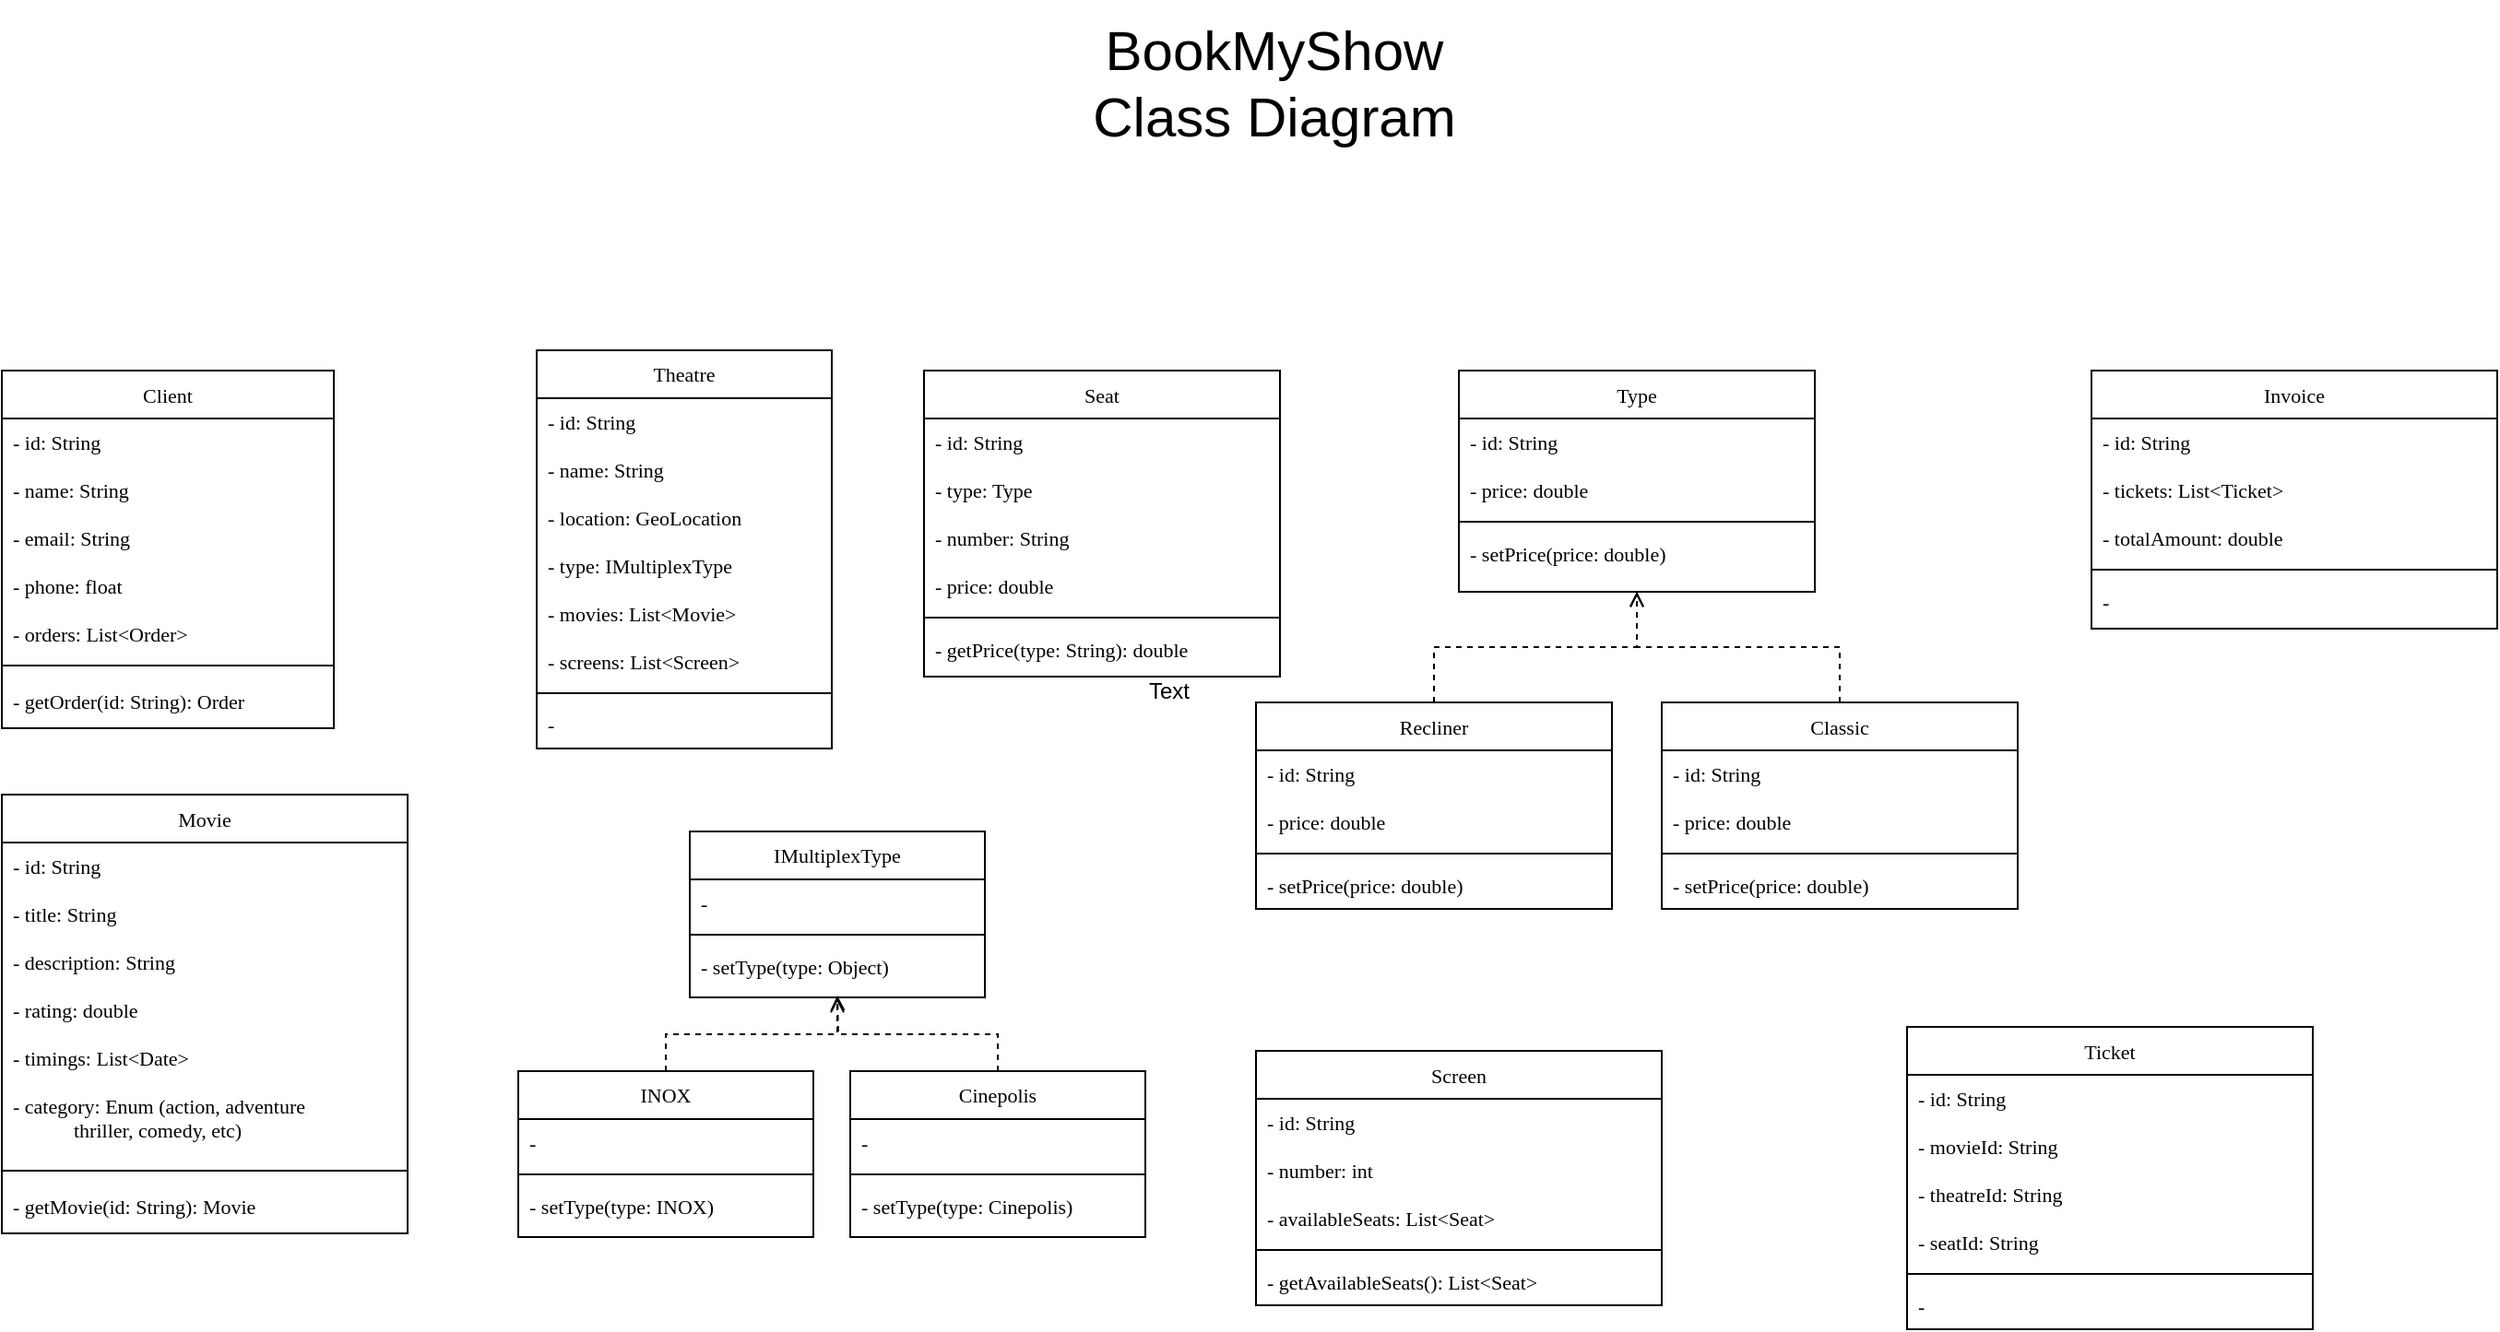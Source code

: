 <mxfile version="21.4.0" type="device">
  <diagram id="C5RBs43oDa-KdzZeNtuy" name="Page-1">
    <mxGraphModel dx="1865" dy="1351" grid="1" gridSize="10" guides="1" tooltips="1" connect="1" arrows="1" fold="1" page="1" pageScale="1" pageWidth="1654" pageHeight="1169" math="0" shadow="0">
      <root>
        <mxCell id="WIyWlLk6GJQsqaUBKTNV-0" />
        <mxCell id="WIyWlLk6GJQsqaUBKTNV-1" parent="WIyWlLk6GJQsqaUBKTNV-0" />
        <mxCell id="zkfFHV4jXpPFQw0GAbJ--0" value="Client" style="swimlane;fontStyle=0;align=center;verticalAlign=middle;childLayout=stackLayout;horizontal=1;startSize=26;horizontalStack=0;resizeParent=1;resizeLast=0;collapsible=1;marginBottom=0;rounded=0;shadow=0;strokeWidth=1;fontFamily=Inconsolata;fontSource=https%3A%2F%2Ffonts.googleapis.com%2Fcss%3Ffamily%3DInconsolata;fontSize=11;" parent="WIyWlLk6GJQsqaUBKTNV-1" vertex="1">
          <mxGeometry x="137" y="231" width="180" height="194" as="geometry">
            <mxRectangle x="230" y="140" width="160" height="26" as="alternateBounds" />
          </mxGeometry>
        </mxCell>
        <mxCell id="i-NDb13onHDL98Gr8i93-4" value="- id: String" style="text;align=left;verticalAlign=top;spacingLeft=4;spacingRight=4;overflow=hidden;rotatable=0;points=[[0,0.5],[1,0.5]];portConstraint=eastwest;fontFamily=Inconsolata;fontSource=https%3A%2F%2Ffonts.googleapis.com%2Fcss%3Ffamily%3DInconsolata;fontSize=11;" vertex="1" parent="zkfFHV4jXpPFQw0GAbJ--0">
          <mxGeometry y="26" width="180" height="26" as="geometry" />
        </mxCell>
        <mxCell id="zkfFHV4jXpPFQw0GAbJ--1" value="- name: String" style="text;align=left;verticalAlign=top;spacingLeft=4;spacingRight=4;overflow=hidden;rotatable=0;points=[[0,0.5],[1,0.5]];portConstraint=eastwest;fontFamily=Inconsolata;fontSource=https%3A%2F%2Ffonts.googleapis.com%2Fcss%3Ffamily%3DInconsolata;fontSize=11;" parent="zkfFHV4jXpPFQw0GAbJ--0" vertex="1">
          <mxGeometry y="52" width="180" height="26" as="geometry" />
        </mxCell>
        <mxCell id="zkfFHV4jXpPFQw0GAbJ--2" value="- email: String" style="text;align=left;verticalAlign=top;spacingLeft=4;spacingRight=4;overflow=hidden;rotatable=0;points=[[0,0.5],[1,0.5]];portConstraint=eastwest;rounded=0;shadow=0;html=0;fontFamily=Inconsolata;fontSource=https%3A%2F%2Ffonts.googleapis.com%2Fcss%3Ffamily%3DInconsolata;fontSize=11;" parent="zkfFHV4jXpPFQw0GAbJ--0" vertex="1">
          <mxGeometry y="78" width="180" height="26" as="geometry" />
        </mxCell>
        <mxCell id="i-NDb13onHDL98Gr8i93-2" value="- phone: float" style="text;align=left;verticalAlign=top;spacingLeft=4;spacingRight=4;overflow=hidden;rotatable=0;points=[[0,0.5],[1,0.5]];portConstraint=eastwest;rounded=0;shadow=0;html=0;fontFamily=Inconsolata;fontSource=https%3A%2F%2Ffonts.googleapis.com%2Fcss%3Ffamily%3DInconsolata;fontSize=11;" vertex="1" parent="zkfFHV4jXpPFQw0GAbJ--0">
          <mxGeometry y="104" width="180" height="26" as="geometry" />
        </mxCell>
        <mxCell id="zkfFHV4jXpPFQw0GAbJ--3" value="- orders: List&lt;Order&gt;" style="text;align=left;verticalAlign=top;spacingLeft=4;spacingRight=4;overflow=hidden;rotatable=0;points=[[0,0.5],[1,0.5]];portConstraint=eastwest;rounded=0;shadow=0;html=0;fontFamily=Inconsolata;fontSource=https%3A%2F%2Ffonts.googleapis.com%2Fcss%3Ffamily%3DInconsolata;fontSize=11;" parent="zkfFHV4jXpPFQw0GAbJ--0" vertex="1">
          <mxGeometry y="130" width="180" height="26" as="geometry" />
        </mxCell>
        <mxCell id="zkfFHV4jXpPFQw0GAbJ--4" value="" style="line;html=1;strokeWidth=1;align=left;verticalAlign=middle;spacingTop=-1;spacingLeft=3;spacingRight=3;rotatable=0;labelPosition=right;points=[];portConstraint=eastwest;fontFamily=Inconsolata;fontSource=https%3A%2F%2Ffonts.googleapis.com%2Fcss%3Ffamily%3DInconsolata;fontSize=11;" parent="zkfFHV4jXpPFQw0GAbJ--0" vertex="1">
          <mxGeometry y="156" width="180" height="8" as="geometry" />
        </mxCell>
        <mxCell id="zkfFHV4jXpPFQw0GAbJ--5" value="- getOrder(id: String): Order" style="text;align=left;verticalAlign=middle;spacingLeft=4;spacingRight=4;overflow=hidden;rotatable=0;points=[[0,0.5],[1,0.5]];portConstraint=eastwest;fontFamily=Inconsolata;fontSource=https%3A%2F%2Ffonts.googleapis.com%2Fcss%3Ffamily%3DInconsolata;fontSize=11;" parent="zkfFHV4jXpPFQw0GAbJ--0" vertex="1">
          <mxGeometry y="164" width="180" height="30" as="geometry" />
        </mxCell>
        <mxCell id="zkfFHV4jXpPFQw0GAbJ--17" value="IMultiplexType" style="swimlane;fontStyle=0;align=center;verticalAlign=top;childLayout=stackLayout;horizontal=1;startSize=26;horizontalStack=0;resizeParent=1;resizeLast=0;collapsible=1;marginBottom=0;rounded=0;shadow=0;strokeWidth=1;fontFamily=Inconsolata;fontSource=https%3A%2F%2Ffonts.googleapis.com%2Fcss%3Ffamily%3DInconsolata;fontSize=11;" parent="WIyWlLk6GJQsqaUBKTNV-1" vertex="1">
          <mxGeometry x="510" y="481" width="160" height="90" as="geometry">
            <mxRectangle x="508" y="120" width="160" height="26" as="alternateBounds" />
          </mxGeometry>
        </mxCell>
        <mxCell id="i-NDb13onHDL98Gr8i93-5" value="-" style="text;align=left;verticalAlign=top;spacingLeft=4;spacingRight=4;overflow=hidden;rotatable=0;points=[[0,0.5],[1,0.5]];portConstraint=eastwest;fontFamily=Inconsolata;fontSource=https%3A%2F%2Ffonts.googleapis.com%2Fcss%3Ffamily%3DInconsolata;fontSize=11;" vertex="1" parent="zkfFHV4jXpPFQw0GAbJ--17">
          <mxGeometry y="26" width="160" height="26" as="geometry" />
        </mxCell>
        <mxCell id="zkfFHV4jXpPFQw0GAbJ--23" value="" style="line;html=1;strokeWidth=1;align=left;verticalAlign=middle;spacingTop=-1;spacingLeft=3;spacingRight=3;rotatable=0;labelPosition=right;points=[];portConstraint=eastwest;fontFamily=Inconsolata;fontSource=https%3A%2F%2Ffonts.googleapis.com%2Fcss%3Ffamily%3DInconsolata;fontSize=11;spacing=3;fontColor=default;labelBackgroundColor=default;" parent="zkfFHV4jXpPFQw0GAbJ--17" vertex="1">
          <mxGeometry y="52" width="160" height="8" as="geometry" />
        </mxCell>
        <mxCell id="zkfFHV4jXpPFQw0GAbJ--24" value="- setType(type: Object)" style="text;align=left;verticalAlign=middle;spacingLeft=4;spacingRight=4;overflow=hidden;rotatable=0;points=[[0,0.5],[1,0.5]];portConstraint=eastwest;fontFamily=Inconsolata;fontSource=https%3A%2F%2Ffonts.googleapis.com%2Fcss%3Ffamily%3DInconsolata;fontSize=11;" parent="zkfFHV4jXpPFQw0GAbJ--17" vertex="1">
          <mxGeometry y="60" width="160" height="26" as="geometry" />
        </mxCell>
        <mxCell id="i-NDb13onHDL98Gr8i93-6" value="Movie" style="swimlane;fontStyle=0;align=center;verticalAlign=middle;childLayout=stackLayout;horizontal=1;startSize=26;horizontalStack=0;resizeParent=1;resizeLast=0;collapsible=1;marginBottom=0;rounded=0;shadow=0;strokeWidth=1;fontFamily=Inconsolata;fontSource=https%3A%2F%2Ffonts.googleapis.com%2Fcss%3Ffamily%3DInconsolata;fontSize=11;" vertex="1" parent="WIyWlLk6GJQsqaUBKTNV-1">
          <mxGeometry x="137" y="461" width="220" height="238" as="geometry">
            <mxRectangle x="230" y="140" width="160" height="26" as="alternateBounds" />
          </mxGeometry>
        </mxCell>
        <mxCell id="i-NDb13onHDL98Gr8i93-7" value="- id: String" style="text;align=left;verticalAlign=top;spacingLeft=4;spacingRight=4;overflow=hidden;rotatable=0;points=[[0,0.5],[1,0.5]];portConstraint=eastwest;fontFamily=Inconsolata;fontSource=https%3A%2F%2Ffonts.googleapis.com%2Fcss%3Ffamily%3DInconsolata;fontSize=11;" vertex="1" parent="i-NDb13onHDL98Gr8i93-6">
          <mxGeometry y="26" width="220" height="26" as="geometry" />
        </mxCell>
        <mxCell id="i-NDb13onHDL98Gr8i93-8" value="- title: String" style="text;align=left;verticalAlign=top;spacingLeft=4;spacingRight=4;overflow=hidden;rotatable=0;points=[[0,0.5],[1,0.5]];portConstraint=eastwest;fontFamily=Inconsolata;fontSource=https%3A%2F%2Ffonts.googleapis.com%2Fcss%3Ffamily%3DInconsolata;fontSize=11;" vertex="1" parent="i-NDb13onHDL98Gr8i93-6">
          <mxGeometry y="52" width="220" height="26" as="geometry" />
        </mxCell>
        <mxCell id="i-NDb13onHDL98Gr8i93-9" value="- description: String" style="text;align=left;verticalAlign=top;spacingLeft=4;spacingRight=4;overflow=hidden;rotatable=0;points=[[0,0.5],[1,0.5]];portConstraint=eastwest;rounded=0;shadow=0;html=0;fontFamily=Inconsolata;fontSource=https%3A%2F%2Ffonts.googleapis.com%2Fcss%3Ffamily%3DInconsolata;fontSize=11;" vertex="1" parent="i-NDb13onHDL98Gr8i93-6">
          <mxGeometry y="78" width="220" height="26" as="geometry" />
        </mxCell>
        <mxCell id="i-NDb13onHDL98Gr8i93-10" value="- rating: double" style="text;align=left;verticalAlign=top;spacingLeft=4;spacingRight=4;overflow=hidden;rotatable=0;points=[[0,0.5],[1,0.5]];portConstraint=eastwest;rounded=0;shadow=0;html=0;fontFamily=Inconsolata;fontSource=https%3A%2F%2Ffonts.googleapis.com%2Fcss%3Ffamily%3DInconsolata;fontSize=11;" vertex="1" parent="i-NDb13onHDL98Gr8i93-6">
          <mxGeometry y="104" width="220" height="26" as="geometry" />
        </mxCell>
        <mxCell id="i-NDb13onHDL98Gr8i93-11" value="- timings: List&lt;Date&gt;" style="text;align=left;verticalAlign=top;spacingLeft=4;spacingRight=4;overflow=hidden;rotatable=0;points=[[0,0.5],[1,0.5]];portConstraint=eastwest;rounded=0;shadow=0;html=0;fontFamily=Inconsolata;fontSource=https%3A%2F%2Ffonts.googleapis.com%2Fcss%3Ffamily%3DInconsolata;fontSize=11;" vertex="1" parent="i-NDb13onHDL98Gr8i93-6">
          <mxGeometry y="130" width="220" height="26" as="geometry" />
        </mxCell>
        <mxCell id="i-NDb13onHDL98Gr8i93-14" value="- category: Enum (action, adventure&#xa;            thriller, comedy, etc)" style="text;align=left;verticalAlign=top;spacingLeft=4;spacingRight=4;overflow=hidden;rotatable=0;points=[[0,0.5],[1,0.5]];portConstraint=eastwest;rounded=0;shadow=0;html=0;fontFamily=Inconsolata;fontSource=https%3A%2F%2Ffonts.googleapis.com%2Fcss%3Ffamily%3DInconsolata;fontSize=11;" vertex="1" parent="i-NDb13onHDL98Gr8i93-6">
          <mxGeometry y="156" width="220" height="44" as="geometry" />
        </mxCell>
        <mxCell id="i-NDb13onHDL98Gr8i93-12" value="" style="line;html=1;strokeWidth=1;align=left;verticalAlign=middle;spacingTop=-1;spacingLeft=3;spacingRight=3;rotatable=0;labelPosition=right;points=[];portConstraint=eastwest;fontFamily=Inconsolata;fontSource=https%3A%2F%2Ffonts.googleapis.com%2Fcss%3Ffamily%3DInconsolata;fontSize=11;" vertex="1" parent="i-NDb13onHDL98Gr8i93-6">
          <mxGeometry y="200" width="220" height="8" as="geometry" />
        </mxCell>
        <mxCell id="i-NDb13onHDL98Gr8i93-13" value="- getMovie(id: String): Movie" style="text;align=left;verticalAlign=middle;spacingLeft=4;spacingRight=4;overflow=hidden;rotatable=0;points=[[0,0.5],[1,0.5]];portConstraint=eastwest;fontFamily=Inconsolata;fontSource=https%3A%2F%2Ffonts.googleapis.com%2Fcss%3Ffamily%3DInconsolata;fontSize=11;" vertex="1" parent="i-NDb13onHDL98Gr8i93-6">
          <mxGeometry y="208" width="220" height="30" as="geometry" />
        </mxCell>
        <mxCell id="i-NDb13onHDL98Gr8i93-16" value="Screen" style="swimlane;fontStyle=0;align=center;verticalAlign=middle;childLayout=stackLayout;horizontal=1;startSize=26;horizontalStack=0;resizeParent=1;resizeLast=0;collapsible=1;marginBottom=0;rounded=0;shadow=0;strokeWidth=1;fontFamily=Inconsolata;fontSource=https%3A%2F%2Ffonts.googleapis.com%2Fcss%3Ffamily%3DInconsolata;fontSize=11;" vertex="1" parent="WIyWlLk6GJQsqaUBKTNV-1">
          <mxGeometry x="817" y="600" width="220" height="138" as="geometry">
            <mxRectangle x="230" y="140" width="160" height="26" as="alternateBounds" />
          </mxGeometry>
        </mxCell>
        <mxCell id="i-NDb13onHDL98Gr8i93-17" value="- id: String" style="text;align=left;verticalAlign=top;spacingLeft=4;spacingRight=4;overflow=hidden;rotatable=0;points=[[0,0.5],[1,0.5]];portConstraint=eastwest;fontFamily=Inconsolata;fontSource=https%3A%2F%2Ffonts.googleapis.com%2Fcss%3Ffamily%3DInconsolata;fontSize=11;" vertex="1" parent="i-NDb13onHDL98Gr8i93-16">
          <mxGeometry y="26" width="220" height="26" as="geometry" />
        </mxCell>
        <mxCell id="i-NDb13onHDL98Gr8i93-18" value="- number: int" style="text;align=left;verticalAlign=top;spacingLeft=4;spacingRight=4;overflow=hidden;rotatable=0;points=[[0,0.5],[1,0.5]];portConstraint=eastwest;fontFamily=Inconsolata;fontSource=https%3A%2F%2Ffonts.googleapis.com%2Fcss%3Ffamily%3DInconsolata;fontSize=11;" vertex="1" parent="i-NDb13onHDL98Gr8i93-16">
          <mxGeometry y="52" width="220" height="26" as="geometry" />
        </mxCell>
        <mxCell id="i-NDb13onHDL98Gr8i93-19" value="- availableSeats: List&lt;Seat&gt;" style="text;align=left;verticalAlign=top;spacingLeft=4;spacingRight=4;overflow=hidden;rotatable=0;points=[[0,0.5],[1,0.5]];portConstraint=eastwest;rounded=0;shadow=0;html=0;fontFamily=Inconsolata;fontSource=https%3A%2F%2Ffonts.googleapis.com%2Fcss%3Ffamily%3DInconsolata;fontSize=11;" vertex="1" parent="i-NDb13onHDL98Gr8i93-16">
          <mxGeometry y="78" width="220" height="26" as="geometry" />
        </mxCell>
        <mxCell id="i-NDb13onHDL98Gr8i93-23" value="" style="line;html=1;strokeWidth=1;align=left;verticalAlign=middle;spacingTop=-1;spacingLeft=3;spacingRight=3;rotatable=0;labelPosition=right;points=[];portConstraint=eastwest;fontFamily=Inconsolata;fontSource=https%3A%2F%2Ffonts.googleapis.com%2Fcss%3Ffamily%3DInconsolata;fontSize=11;" vertex="1" parent="i-NDb13onHDL98Gr8i93-16">
          <mxGeometry y="104" width="220" height="8" as="geometry" />
        </mxCell>
        <mxCell id="i-NDb13onHDL98Gr8i93-33" value="- getAvailableSeats(): List&lt;Seat&gt;" style="text;align=left;verticalAlign=middle;spacingLeft=4;spacingRight=4;overflow=hidden;rotatable=0;points=[[0,0.5],[1,0.5]];portConstraint=eastwest;fontFamily=Inconsolata;fontSource=https%3A%2F%2Ffonts.googleapis.com%2Fcss%3Ffamily%3DInconsolata;fontSize=11;" vertex="1" parent="i-NDb13onHDL98Gr8i93-16">
          <mxGeometry y="112" width="220" height="26" as="geometry" />
        </mxCell>
        <mxCell id="i-NDb13onHDL98Gr8i93-25" value="Seat" style="swimlane;fontStyle=0;align=center;verticalAlign=middle;childLayout=stackLayout;horizontal=1;startSize=26;horizontalStack=0;resizeParent=1;resizeLast=0;collapsible=1;marginBottom=0;rounded=0;shadow=0;strokeWidth=1;fontFamily=Inconsolata;fontSource=https%3A%2F%2Ffonts.googleapis.com%2Fcss%3Ffamily%3DInconsolata;fontSize=11;" vertex="1" parent="WIyWlLk6GJQsqaUBKTNV-1">
          <mxGeometry x="637" y="231" width="193" height="166" as="geometry">
            <mxRectangle x="508" y="120" width="160" height="26" as="alternateBounds" />
          </mxGeometry>
        </mxCell>
        <mxCell id="i-NDb13onHDL98Gr8i93-26" value="- id: String" style="text;align=left;verticalAlign=top;spacingLeft=4;spacingRight=4;overflow=hidden;rotatable=0;points=[[0,0.5],[1,0.5]];portConstraint=eastwest;fontFamily=Inconsolata;fontSource=https%3A%2F%2Ffonts.googleapis.com%2Fcss%3Ffamily%3DInconsolata;fontSize=11;" vertex="1" parent="i-NDb13onHDL98Gr8i93-25">
          <mxGeometry y="26" width="193" height="26" as="geometry" />
        </mxCell>
        <mxCell id="i-NDb13onHDL98Gr8i93-27" value="- type: Type" style="text;align=left;verticalAlign=top;spacingLeft=4;spacingRight=4;overflow=hidden;rotatable=0;points=[[0,0.5],[1,0.5]];portConstraint=eastwest;fontFamily=Inconsolata;fontSource=https%3A%2F%2Ffonts.googleapis.com%2Fcss%3Ffamily%3DInconsolata;fontSize=11;" vertex="1" parent="i-NDb13onHDL98Gr8i93-25">
          <mxGeometry y="52" width="193" height="26" as="geometry" />
        </mxCell>
        <mxCell id="i-NDb13onHDL98Gr8i93-28" value="- number: String" style="text;align=left;verticalAlign=top;spacingLeft=4;spacingRight=4;overflow=hidden;rotatable=0;points=[[0,0.5],[1,0.5]];portConstraint=eastwest;rounded=0;shadow=0;html=0;fontFamily=Inconsolata;fontSource=https%3A%2F%2Ffonts.googleapis.com%2Fcss%3Ffamily%3DInconsolata;fontSize=11;" vertex="1" parent="i-NDb13onHDL98Gr8i93-25">
          <mxGeometry y="78" width="193" height="26" as="geometry" />
        </mxCell>
        <mxCell id="i-NDb13onHDL98Gr8i93-29" value="- price: double" style="text;align=left;verticalAlign=top;spacingLeft=4;spacingRight=4;overflow=hidden;rotatable=0;points=[[0,0.5],[1,0.5]];portConstraint=eastwest;rounded=0;shadow=0;html=0;fontFamily=Inconsolata;fontSource=https%3A%2F%2Ffonts.googleapis.com%2Fcss%3Ffamily%3DInconsolata;fontSize=11;" vertex="1" parent="i-NDb13onHDL98Gr8i93-25">
          <mxGeometry y="104" width="193" height="26" as="geometry" />
        </mxCell>
        <mxCell id="i-NDb13onHDL98Gr8i93-31" value="" style="line;html=1;strokeWidth=1;align=left;verticalAlign=middle;spacingTop=-1;spacingLeft=3;spacingRight=3;rotatable=0;labelPosition=right;points=[];portConstraint=eastwest;fontFamily=Inconsolata;fontSource=https%3A%2F%2Ffonts.googleapis.com%2Fcss%3Ffamily%3DInconsolata;fontSize=11;spacing=3;fontColor=default;labelBackgroundColor=default;" vertex="1" parent="i-NDb13onHDL98Gr8i93-25">
          <mxGeometry y="130" width="193" height="8" as="geometry" />
        </mxCell>
        <mxCell id="i-NDb13onHDL98Gr8i93-32" value="- getPrice(type: String): double" style="text;align=left;verticalAlign=middle;spacingLeft=4;spacingRight=4;overflow=hidden;rotatable=0;points=[[0,0.5],[1,0.5]];portConstraint=eastwest;fontFamily=Inconsolata;fontSource=https%3A%2F%2Ffonts.googleapis.com%2Fcss%3Ffamily%3DInconsolata;fontSize=11;" vertex="1" parent="i-NDb13onHDL98Gr8i93-25">
          <mxGeometry y="138" width="193" height="26" as="geometry" />
        </mxCell>
        <mxCell id="i-NDb13onHDL98Gr8i93-42" value="Type" style="swimlane;fontStyle=0;align=center;verticalAlign=middle;childLayout=stackLayout;horizontal=1;startSize=26;horizontalStack=0;resizeParent=1;resizeLast=0;collapsible=1;marginBottom=0;rounded=0;shadow=0;strokeWidth=1;fontFamily=Inconsolata;fontSource=https%3A%2F%2Ffonts.googleapis.com%2Fcss%3Ffamily%3DInconsolata;fontSize=11;" vertex="1" parent="WIyWlLk6GJQsqaUBKTNV-1">
          <mxGeometry x="927" y="231" width="193" height="120" as="geometry">
            <mxRectangle x="508" y="120" width="160" height="26" as="alternateBounds" />
          </mxGeometry>
        </mxCell>
        <mxCell id="i-NDb13onHDL98Gr8i93-43" value="- id: String" style="text;align=left;verticalAlign=top;spacingLeft=4;spacingRight=4;overflow=hidden;rotatable=0;points=[[0,0.5],[1,0.5]];portConstraint=eastwest;fontFamily=Inconsolata;fontSource=https%3A%2F%2Ffonts.googleapis.com%2Fcss%3Ffamily%3DInconsolata;fontSize=11;" vertex="1" parent="i-NDb13onHDL98Gr8i93-42">
          <mxGeometry y="26" width="193" height="26" as="geometry" />
        </mxCell>
        <mxCell id="i-NDb13onHDL98Gr8i93-46" value="- price: double" style="text;align=left;verticalAlign=top;spacingLeft=4;spacingRight=4;overflow=hidden;rotatable=0;points=[[0,0.5],[1,0.5]];portConstraint=eastwest;rounded=0;shadow=0;html=0;fontFamily=Inconsolata;fontSource=https%3A%2F%2Ffonts.googleapis.com%2Fcss%3Ffamily%3DInconsolata;fontSize=11;" vertex="1" parent="i-NDb13onHDL98Gr8i93-42">
          <mxGeometry y="52" width="193" height="26" as="geometry" />
        </mxCell>
        <mxCell id="i-NDb13onHDL98Gr8i93-47" value="" style="line;html=1;strokeWidth=1;align=left;verticalAlign=middle;spacingTop=-1;spacingLeft=3;spacingRight=3;rotatable=0;labelPosition=right;points=[];portConstraint=eastwest;fontFamily=Inconsolata;fontSource=https%3A%2F%2Ffonts.googleapis.com%2Fcss%3Ffamily%3DInconsolata;fontSize=11;spacing=3;fontColor=default;labelBackgroundColor=default;" vertex="1" parent="i-NDb13onHDL98Gr8i93-42">
          <mxGeometry y="78" width="193" height="8" as="geometry" />
        </mxCell>
        <mxCell id="i-NDb13onHDL98Gr8i93-49" value="- setPrice(price: double)" style="text;align=left;verticalAlign=middle;spacingLeft=4;spacingRight=4;overflow=hidden;rotatable=0;points=[[0,0.5],[1,0.5]];portConstraint=eastwest;fontFamily=Inconsolata;fontSource=https%3A%2F%2Ffonts.googleapis.com%2Fcss%3Ffamily%3DInconsolata;fontSize=11;" vertex="1" parent="i-NDb13onHDL98Gr8i93-42">
          <mxGeometry y="86" width="193" height="26" as="geometry" />
        </mxCell>
        <mxCell id="i-NDb13onHDL98Gr8i93-62" style="edgeStyle=orthogonalEdgeStyle;rounded=0;orthogonalLoop=1;jettySize=auto;html=1;entryX=0.5;entryY=1;entryDx=0;entryDy=0;dashed=1;endArrow=open;endFill=0;" edge="1" parent="WIyWlLk6GJQsqaUBKTNV-1" source="i-NDb13onHDL98Gr8i93-50" target="i-NDb13onHDL98Gr8i93-42">
          <mxGeometry relative="1" as="geometry" />
        </mxCell>
        <mxCell id="i-NDb13onHDL98Gr8i93-50" value="Recliner" style="swimlane;fontStyle=0;align=center;verticalAlign=middle;childLayout=stackLayout;horizontal=1;startSize=26;horizontalStack=0;resizeParent=1;resizeLast=0;collapsible=1;marginBottom=0;rounded=0;shadow=0;strokeWidth=1;fontFamily=Inconsolata;fontSource=https%3A%2F%2Ffonts.googleapis.com%2Fcss%3Ffamily%3DInconsolata;fontSize=11;" vertex="1" parent="WIyWlLk6GJQsqaUBKTNV-1">
          <mxGeometry x="817" y="411" width="193" height="112" as="geometry">
            <mxRectangle x="508" y="120" width="160" height="26" as="alternateBounds" />
          </mxGeometry>
        </mxCell>
        <mxCell id="i-NDb13onHDL98Gr8i93-51" value="- id: String" style="text;align=left;verticalAlign=top;spacingLeft=4;spacingRight=4;overflow=hidden;rotatable=0;points=[[0,0.5],[1,0.5]];portConstraint=eastwest;fontFamily=Inconsolata;fontSource=https%3A%2F%2Ffonts.googleapis.com%2Fcss%3Ffamily%3DInconsolata;fontSize=11;" vertex="1" parent="i-NDb13onHDL98Gr8i93-50">
          <mxGeometry y="26" width="193" height="26" as="geometry" />
        </mxCell>
        <mxCell id="i-NDb13onHDL98Gr8i93-53" value="- price: double" style="text;align=left;verticalAlign=top;spacingLeft=4;spacingRight=4;overflow=hidden;rotatable=0;points=[[0,0.5],[1,0.5]];portConstraint=eastwest;rounded=0;shadow=0;html=0;fontFamily=Inconsolata;fontSource=https%3A%2F%2Ffonts.googleapis.com%2Fcss%3Ffamily%3DInconsolata;fontSize=11;" vertex="1" parent="i-NDb13onHDL98Gr8i93-50">
          <mxGeometry y="52" width="193" height="26" as="geometry" />
        </mxCell>
        <mxCell id="i-NDb13onHDL98Gr8i93-54" value="" style="line;html=1;strokeWidth=1;align=left;verticalAlign=middle;spacingTop=-1;spacingLeft=3;spacingRight=3;rotatable=0;labelPosition=right;points=[];portConstraint=eastwest;fontFamily=Inconsolata;fontSource=https%3A%2F%2Ffonts.googleapis.com%2Fcss%3Ffamily%3DInconsolata;fontSize=11;spacing=3;fontColor=default;labelBackgroundColor=default;" vertex="1" parent="i-NDb13onHDL98Gr8i93-50">
          <mxGeometry y="78" width="193" height="8" as="geometry" />
        </mxCell>
        <mxCell id="i-NDb13onHDL98Gr8i93-55" value="- setPrice(price: double)" style="text;align=left;verticalAlign=middle;spacingLeft=4;spacingRight=4;overflow=hidden;rotatable=0;points=[[0,0.5],[1,0.5]];portConstraint=eastwest;fontFamily=Inconsolata;fontSource=https%3A%2F%2Ffonts.googleapis.com%2Fcss%3Ffamily%3DInconsolata;fontSize=11;" vertex="1" parent="i-NDb13onHDL98Gr8i93-50">
          <mxGeometry y="86" width="193" height="26" as="geometry" />
        </mxCell>
        <mxCell id="i-NDb13onHDL98Gr8i93-64" style="edgeStyle=orthogonalEdgeStyle;rounded=0;orthogonalLoop=1;jettySize=auto;html=1;exitX=0.5;exitY=0;exitDx=0;exitDy=0;entryX=0.5;entryY=1;entryDx=0;entryDy=0;dashed=1;endArrow=open;endFill=0;" edge="1" parent="WIyWlLk6GJQsqaUBKTNV-1" source="i-NDb13onHDL98Gr8i93-56" target="i-NDb13onHDL98Gr8i93-42">
          <mxGeometry relative="1" as="geometry" />
        </mxCell>
        <mxCell id="i-NDb13onHDL98Gr8i93-56" value="Classic" style="swimlane;fontStyle=0;align=center;verticalAlign=middle;childLayout=stackLayout;horizontal=1;startSize=26;horizontalStack=0;resizeParent=1;resizeLast=0;collapsible=1;marginBottom=0;rounded=0;shadow=0;strokeWidth=1;fontFamily=Inconsolata;fontSource=https%3A%2F%2Ffonts.googleapis.com%2Fcss%3Ffamily%3DInconsolata;fontSize=11;" vertex="1" parent="WIyWlLk6GJQsqaUBKTNV-1">
          <mxGeometry x="1037" y="411" width="193" height="112" as="geometry">
            <mxRectangle x="508" y="120" width="160" height="26" as="alternateBounds" />
          </mxGeometry>
        </mxCell>
        <mxCell id="i-NDb13onHDL98Gr8i93-57" value="- id: String" style="text;align=left;verticalAlign=top;spacingLeft=4;spacingRight=4;overflow=hidden;rotatable=0;points=[[0,0.5],[1,0.5]];portConstraint=eastwest;fontFamily=Inconsolata;fontSource=https%3A%2F%2Ffonts.googleapis.com%2Fcss%3Ffamily%3DInconsolata;fontSize=11;" vertex="1" parent="i-NDb13onHDL98Gr8i93-56">
          <mxGeometry y="26" width="193" height="26" as="geometry" />
        </mxCell>
        <mxCell id="i-NDb13onHDL98Gr8i93-59" value="- price: double" style="text;align=left;verticalAlign=top;spacingLeft=4;spacingRight=4;overflow=hidden;rotatable=0;points=[[0,0.5],[1,0.5]];portConstraint=eastwest;rounded=0;shadow=0;html=0;fontFamily=Inconsolata;fontSource=https%3A%2F%2Ffonts.googleapis.com%2Fcss%3Ffamily%3DInconsolata;fontSize=11;" vertex="1" parent="i-NDb13onHDL98Gr8i93-56">
          <mxGeometry y="52" width="193" height="26" as="geometry" />
        </mxCell>
        <mxCell id="i-NDb13onHDL98Gr8i93-60" value="" style="line;html=1;strokeWidth=1;align=left;verticalAlign=middle;spacingTop=-1;spacingLeft=3;spacingRight=3;rotatable=0;labelPosition=right;points=[];portConstraint=eastwest;fontFamily=Inconsolata;fontSource=https%3A%2F%2Ffonts.googleapis.com%2Fcss%3Ffamily%3DInconsolata;fontSize=11;spacing=3;fontColor=default;labelBackgroundColor=default;" vertex="1" parent="i-NDb13onHDL98Gr8i93-56">
          <mxGeometry y="78" width="193" height="8" as="geometry" />
        </mxCell>
        <mxCell id="i-NDb13onHDL98Gr8i93-61" value="- setPrice(price: double)" style="text;align=left;verticalAlign=middle;spacingLeft=4;spacingRight=4;overflow=hidden;rotatable=0;points=[[0,0.5],[1,0.5]];portConstraint=eastwest;fontFamily=Inconsolata;fontSource=https%3A%2F%2Ffonts.googleapis.com%2Fcss%3Ffamily%3DInconsolata;fontSize=11;" vertex="1" parent="i-NDb13onHDL98Gr8i93-56">
          <mxGeometry y="86" width="193" height="26" as="geometry" />
        </mxCell>
        <mxCell id="i-NDb13onHDL98Gr8i93-89" style="edgeStyle=orthogonalEdgeStyle;rounded=0;orthogonalLoop=1;jettySize=auto;html=1;entryX=0.5;entryY=1;entryDx=0;entryDy=0;dashed=1;endArrow=open;endFill=0;" edge="1" parent="WIyWlLk6GJQsqaUBKTNV-1" source="i-NDb13onHDL98Gr8i93-73" target="zkfFHV4jXpPFQw0GAbJ--17">
          <mxGeometry relative="1" as="geometry" />
        </mxCell>
        <mxCell id="i-NDb13onHDL98Gr8i93-73" value="INOX" style="swimlane;fontStyle=0;align=center;verticalAlign=top;childLayout=stackLayout;horizontal=1;startSize=26;horizontalStack=0;resizeParent=1;resizeLast=0;collapsible=1;marginBottom=0;rounded=0;shadow=0;strokeWidth=1;fontFamily=Inconsolata;fontSource=https%3A%2F%2Ffonts.googleapis.com%2Fcss%3Ffamily%3DInconsolata;fontSize=11;" vertex="1" parent="WIyWlLk6GJQsqaUBKTNV-1">
          <mxGeometry x="417" y="611" width="160" height="90" as="geometry">
            <mxRectangle x="508" y="120" width="160" height="26" as="alternateBounds" />
          </mxGeometry>
        </mxCell>
        <mxCell id="i-NDb13onHDL98Gr8i93-74" value="-" style="text;align=left;verticalAlign=top;spacingLeft=4;spacingRight=4;overflow=hidden;rotatable=0;points=[[0,0.5],[1,0.5]];portConstraint=eastwest;fontFamily=Inconsolata;fontSource=https%3A%2F%2Ffonts.googleapis.com%2Fcss%3Ffamily%3DInconsolata;fontSize=11;" vertex="1" parent="i-NDb13onHDL98Gr8i93-73">
          <mxGeometry y="26" width="160" height="26" as="geometry" />
        </mxCell>
        <mxCell id="i-NDb13onHDL98Gr8i93-75" value="" style="line;html=1;strokeWidth=1;align=left;verticalAlign=middle;spacingTop=-1;spacingLeft=3;spacingRight=3;rotatable=0;labelPosition=right;points=[];portConstraint=eastwest;fontFamily=Inconsolata;fontSource=https%3A%2F%2Ffonts.googleapis.com%2Fcss%3Ffamily%3DInconsolata;fontSize=11;spacing=3;fontColor=default;labelBackgroundColor=default;" vertex="1" parent="i-NDb13onHDL98Gr8i93-73">
          <mxGeometry y="52" width="160" height="8" as="geometry" />
        </mxCell>
        <mxCell id="i-NDb13onHDL98Gr8i93-76" value="- setType(type: INOX)" style="text;align=left;verticalAlign=middle;spacingLeft=4;spacingRight=4;overflow=hidden;rotatable=0;points=[[0,0.5],[1,0.5]];portConstraint=eastwest;fontFamily=Inconsolata;fontSource=https%3A%2F%2Ffonts.googleapis.com%2Fcss%3Ffamily%3DInconsolata;fontSize=11;" vertex="1" parent="i-NDb13onHDL98Gr8i93-73">
          <mxGeometry y="60" width="160" height="26" as="geometry" />
        </mxCell>
        <mxCell id="i-NDb13onHDL98Gr8i93-90" style="edgeStyle=orthogonalEdgeStyle;rounded=0;orthogonalLoop=1;jettySize=auto;html=1;exitX=0.5;exitY=0;exitDx=0;exitDy=0;dashed=1;endArrow=open;endFill=0;" edge="1" parent="WIyWlLk6GJQsqaUBKTNV-1" source="i-NDb13onHDL98Gr8i93-77">
          <mxGeometry relative="1" as="geometry">
            <mxPoint x="590" y="570" as="targetPoint" />
          </mxGeometry>
        </mxCell>
        <mxCell id="i-NDb13onHDL98Gr8i93-77" value="Cinepolis" style="swimlane;fontStyle=0;align=center;verticalAlign=top;childLayout=stackLayout;horizontal=1;startSize=26;horizontalStack=0;resizeParent=1;resizeLast=0;collapsible=1;marginBottom=0;rounded=0;shadow=0;strokeWidth=1;fontFamily=Inconsolata;fontSource=https%3A%2F%2Ffonts.googleapis.com%2Fcss%3Ffamily%3DInconsolata;fontSize=11;" vertex="1" parent="WIyWlLk6GJQsqaUBKTNV-1">
          <mxGeometry x="597" y="611" width="160" height="90" as="geometry">
            <mxRectangle x="508" y="120" width="160" height="26" as="alternateBounds" />
          </mxGeometry>
        </mxCell>
        <mxCell id="i-NDb13onHDL98Gr8i93-78" value="-" style="text;align=left;verticalAlign=top;spacingLeft=4;spacingRight=4;overflow=hidden;rotatable=0;points=[[0,0.5],[1,0.5]];portConstraint=eastwest;fontFamily=Inconsolata;fontSource=https%3A%2F%2Ffonts.googleapis.com%2Fcss%3Ffamily%3DInconsolata;fontSize=11;" vertex="1" parent="i-NDb13onHDL98Gr8i93-77">
          <mxGeometry y="26" width="160" height="26" as="geometry" />
        </mxCell>
        <mxCell id="i-NDb13onHDL98Gr8i93-79" value="" style="line;html=1;strokeWidth=1;align=left;verticalAlign=middle;spacingTop=-1;spacingLeft=3;spacingRight=3;rotatable=0;labelPosition=right;points=[];portConstraint=eastwest;fontFamily=Inconsolata;fontSource=https%3A%2F%2Ffonts.googleapis.com%2Fcss%3Ffamily%3DInconsolata;fontSize=11;spacing=3;fontColor=default;labelBackgroundColor=default;" vertex="1" parent="i-NDb13onHDL98Gr8i93-77">
          <mxGeometry y="52" width="160" height="8" as="geometry" />
        </mxCell>
        <mxCell id="i-NDb13onHDL98Gr8i93-80" value="- setType(type: Cinepolis)" style="text;align=left;verticalAlign=middle;spacingLeft=4;spacingRight=4;overflow=hidden;rotatable=0;points=[[0,0.5],[1,0.5]];portConstraint=eastwest;fontFamily=Inconsolata;fontSource=https%3A%2F%2Ffonts.googleapis.com%2Fcss%3Ffamily%3DInconsolata;fontSize=11;" vertex="1" parent="i-NDb13onHDL98Gr8i93-77">
          <mxGeometry y="60" width="160" height="26" as="geometry" />
        </mxCell>
        <mxCell id="i-NDb13onHDL98Gr8i93-81" value="Theatre" style="swimlane;fontStyle=0;align=center;verticalAlign=top;childLayout=stackLayout;horizontal=1;startSize=26;horizontalStack=0;resizeParent=1;resizeLast=0;collapsible=1;marginBottom=0;rounded=0;shadow=0;strokeWidth=1;fontFamily=Inconsolata;fontSource=https%3A%2F%2Ffonts.googleapis.com%2Fcss%3Ffamily%3DInconsolata;fontSize=11;" vertex="1" parent="WIyWlLk6GJQsqaUBKTNV-1">
          <mxGeometry x="427" y="220" width="160" height="216" as="geometry">
            <mxRectangle x="508" y="120" width="160" height="26" as="alternateBounds" />
          </mxGeometry>
        </mxCell>
        <mxCell id="i-NDb13onHDL98Gr8i93-82" value="- id: String" style="text;align=left;verticalAlign=top;spacingLeft=4;spacingRight=4;overflow=hidden;rotatable=0;points=[[0,0.5],[1,0.5]];portConstraint=eastwest;fontFamily=Inconsolata;fontSource=https%3A%2F%2Ffonts.googleapis.com%2Fcss%3Ffamily%3DInconsolata;fontSize=11;" vertex="1" parent="i-NDb13onHDL98Gr8i93-81">
          <mxGeometry y="26" width="160" height="26" as="geometry" />
        </mxCell>
        <mxCell id="i-NDb13onHDL98Gr8i93-83" value="- name: String" style="text;align=left;verticalAlign=top;spacingLeft=4;spacingRight=4;overflow=hidden;rotatable=0;points=[[0,0.5],[1,0.5]];portConstraint=eastwest;fontFamily=Inconsolata;fontSource=https%3A%2F%2Ffonts.googleapis.com%2Fcss%3Ffamily%3DInconsolata;fontSize=11;" vertex="1" parent="i-NDb13onHDL98Gr8i93-81">
          <mxGeometry y="52" width="160" height="26" as="geometry" />
        </mxCell>
        <mxCell id="i-NDb13onHDL98Gr8i93-84" value="- location: GeoLocation" style="text;align=left;verticalAlign=top;spacingLeft=4;spacingRight=4;overflow=hidden;rotatable=0;points=[[0,0.5],[1,0.5]];portConstraint=eastwest;rounded=0;shadow=0;html=0;fontFamily=Inconsolata;fontSource=https%3A%2F%2Ffonts.googleapis.com%2Fcss%3Ffamily%3DInconsolata;fontSize=11;" vertex="1" parent="i-NDb13onHDL98Gr8i93-81">
          <mxGeometry y="78" width="160" height="26" as="geometry" />
        </mxCell>
        <mxCell id="i-NDb13onHDL98Gr8i93-91" value="- type: IMultiplexType" style="text;align=left;verticalAlign=top;spacingLeft=4;spacingRight=4;overflow=hidden;rotatable=0;points=[[0,0.5],[1,0.5]];portConstraint=eastwest;rounded=0;shadow=0;html=0;fontFamily=Inconsolata;fontSource=https%3A%2F%2Ffonts.googleapis.com%2Fcss%3Ffamily%3DInconsolata;fontSize=11;" vertex="1" parent="i-NDb13onHDL98Gr8i93-81">
          <mxGeometry y="104" width="160" height="26" as="geometry" />
        </mxCell>
        <mxCell id="i-NDb13onHDL98Gr8i93-95" value="- movies: List&lt;Movie&gt;" style="text;align=left;verticalAlign=top;spacingLeft=4;spacingRight=4;overflow=hidden;rotatable=0;points=[[0,0.5],[1,0.5]];portConstraint=eastwest;rounded=0;shadow=0;html=0;fontFamily=Inconsolata;fontSource=https%3A%2F%2Ffonts.googleapis.com%2Fcss%3Ffamily%3DInconsolata;fontSize=11;" vertex="1" parent="i-NDb13onHDL98Gr8i93-81">
          <mxGeometry y="130" width="160" height="26" as="geometry" />
        </mxCell>
        <mxCell id="i-NDb13onHDL98Gr8i93-96" value="- screens: List&lt;Screen&gt;" style="text;align=left;verticalAlign=top;spacingLeft=4;spacingRight=4;overflow=hidden;rotatable=0;points=[[0,0.5],[1,0.5]];portConstraint=eastwest;rounded=0;shadow=0;html=0;fontFamily=Inconsolata;fontSource=https%3A%2F%2Ffonts.googleapis.com%2Fcss%3Ffamily%3DInconsolata;fontSize=11;" vertex="1" parent="i-NDb13onHDL98Gr8i93-81">
          <mxGeometry y="156" width="160" height="26" as="geometry" />
        </mxCell>
        <mxCell id="i-NDb13onHDL98Gr8i93-87" value="" style="line;html=1;strokeWidth=1;align=left;verticalAlign=middle;spacingTop=-1;spacingLeft=3;spacingRight=3;rotatable=0;labelPosition=right;points=[];portConstraint=eastwest;fontFamily=Inconsolata;fontSource=https%3A%2F%2Ffonts.googleapis.com%2Fcss%3Ffamily%3DInconsolata;fontSize=11;spacing=3;fontColor=default;labelBackgroundColor=default;" vertex="1" parent="i-NDb13onHDL98Gr8i93-81">
          <mxGeometry y="182" width="160" height="8" as="geometry" />
        </mxCell>
        <mxCell id="i-NDb13onHDL98Gr8i93-92" value="- " style="text;align=left;verticalAlign=top;spacingLeft=4;spacingRight=4;overflow=hidden;rotatable=0;points=[[0,0.5],[1,0.5]];portConstraint=eastwest;rounded=0;shadow=0;html=0;fontFamily=Inconsolata;fontSource=https%3A%2F%2Ffonts.googleapis.com%2Fcss%3Ffamily%3DInconsolata;fontSize=11;" vertex="1" parent="i-NDb13onHDL98Gr8i93-81">
          <mxGeometry y="190" width="160" height="26" as="geometry" />
        </mxCell>
        <mxCell id="i-NDb13onHDL98Gr8i93-97" value="Ticket" style="swimlane;fontStyle=0;align=center;verticalAlign=middle;childLayout=stackLayout;horizontal=1;startSize=26;horizontalStack=0;resizeParent=1;resizeLast=0;collapsible=1;marginBottom=0;rounded=0;shadow=0;strokeWidth=1;fontFamily=Inconsolata;fontSource=https%3A%2F%2Ffonts.googleapis.com%2Fcss%3Ffamily%3DInconsolata;fontSize=11;" vertex="1" parent="WIyWlLk6GJQsqaUBKTNV-1">
          <mxGeometry x="1170" y="587" width="220" height="164" as="geometry">
            <mxRectangle x="230" y="140" width="160" height="26" as="alternateBounds" />
          </mxGeometry>
        </mxCell>
        <mxCell id="i-NDb13onHDL98Gr8i93-98" value="- id: String" style="text;align=left;verticalAlign=top;spacingLeft=4;spacingRight=4;overflow=hidden;rotatable=0;points=[[0,0.5],[1,0.5]];portConstraint=eastwest;fontFamily=Inconsolata;fontSource=https%3A%2F%2Ffonts.googleapis.com%2Fcss%3Ffamily%3DInconsolata;fontSize=11;" vertex="1" parent="i-NDb13onHDL98Gr8i93-97">
          <mxGeometry y="26" width="220" height="26" as="geometry" />
        </mxCell>
        <mxCell id="i-NDb13onHDL98Gr8i93-99" value="- movieId: String" style="text;align=left;verticalAlign=top;spacingLeft=4;spacingRight=4;overflow=hidden;rotatable=0;points=[[0,0.5],[1,0.5]];portConstraint=eastwest;fontFamily=Inconsolata;fontSource=https%3A%2F%2Ffonts.googleapis.com%2Fcss%3Ffamily%3DInconsolata;fontSize=11;" vertex="1" parent="i-NDb13onHDL98Gr8i93-97">
          <mxGeometry y="52" width="220" height="26" as="geometry" />
        </mxCell>
        <mxCell id="i-NDb13onHDL98Gr8i93-100" value="- theatreId: String" style="text;align=left;verticalAlign=top;spacingLeft=4;spacingRight=4;overflow=hidden;rotatable=0;points=[[0,0.5],[1,0.5]];portConstraint=eastwest;rounded=0;shadow=0;html=0;fontFamily=Inconsolata;fontSource=https%3A%2F%2Ffonts.googleapis.com%2Fcss%3Ffamily%3DInconsolata;fontSize=11;" vertex="1" parent="i-NDb13onHDL98Gr8i93-97">
          <mxGeometry y="78" width="220" height="26" as="geometry" />
        </mxCell>
        <mxCell id="i-NDb13onHDL98Gr8i93-103" value="- seatId: String" style="text;align=left;verticalAlign=top;spacingLeft=4;spacingRight=4;overflow=hidden;rotatable=0;points=[[0,0.5],[1,0.5]];portConstraint=eastwest;rounded=0;shadow=0;html=0;fontFamily=Inconsolata;fontSource=https%3A%2F%2Ffonts.googleapis.com%2Fcss%3Ffamily%3DInconsolata;fontSize=11;" vertex="1" parent="i-NDb13onHDL98Gr8i93-97">
          <mxGeometry y="104" width="220" height="26" as="geometry" />
        </mxCell>
        <mxCell id="i-NDb13onHDL98Gr8i93-101" value="" style="line;html=1;strokeWidth=1;align=left;verticalAlign=middle;spacingTop=-1;spacingLeft=3;spacingRight=3;rotatable=0;labelPosition=right;points=[];portConstraint=eastwest;fontFamily=Inconsolata;fontSource=https%3A%2F%2Ffonts.googleapis.com%2Fcss%3Ffamily%3DInconsolata;fontSize=11;" vertex="1" parent="i-NDb13onHDL98Gr8i93-97">
          <mxGeometry y="130" width="220" height="8" as="geometry" />
        </mxCell>
        <mxCell id="i-NDb13onHDL98Gr8i93-102" value="- " style="text;align=left;verticalAlign=middle;spacingLeft=4;spacingRight=4;overflow=hidden;rotatable=0;points=[[0,0.5],[1,0.5]];portConstraint=eastwest;fontFamily=Inconsolata;fontSource=https%3A%2F%2Ffonts.googleapis.com%2Fcss%3Ffamily%3DInconsolata;fontSize=11;" vertex="1" parent="i-NDb13onHDL98Gr8i93-97">
          <mxGeometry y="138" width="220" height="26" as="geometry" />
        </mxCell>
        <mxCell id="i-NDb13onHDL98Gr8i93-105" value="Invoice" style="swimlane;fontStyle=0;align=center;verticalAlign=middle;childLayout=stackLayout;horizontal=1;startSize=26;horizontalStack=0;resizeParent=1;resizeLast=0;collapsible=1;marginBottom=0;rounded=0;shadow=0;strokeWidth=1;fontFamily=Inconsolata;fontSource=https%3A%2F%2Ffonts.googleapis.com%2Fcss%3Ffamily%3DInconsolata;fontSize=11;" vertex="1" parent="WIyWlLk6GJQsqaUBKTNV-1">
          <mxGeometry x="1270" y="231" width="220" height="140" as="geometry">
            <mxRectangle x="230" y="140" width="160" height="26" as="alternateBounds" />
          </mxGeometry>
        </mxCell>
        <mxCell id="i-NDb13onHDL98Gr8i93-106" value="- id: String" style="text;align=left;verticalAlign=top;spacingLeft=4;spacingRight=4;overflow=hidden;rotatable=0;points=[[0,0.5],[1,0.5]];portConstraint=eastwest;fontFamily=Inconsolata;fontSource=https%3A%2F%2Ffonts.googleapis.com%2Fcss%3Ffamily%3DInconsolata;fontSize=11;" vertex="1" parent="i-NDb13onHDL98Gr8i93-105">
          <mxGeometry y="26" width="220" height="26" as="geometry" />
        </mxCell>
        <mxCell id="i-NDb13onHDL98Gr8i93-107" value="- tickets: List&lt;Ticket&gt;" style="text;align=left;verticalAlign=top;spacingLeft=4;spacingRight=4;overflow=hidden;rotatable=0;points=[[0,0.5],[1,0.5]];portConstraint=eastwest;fontFamily=Inconsolata;fontSource=https%3A%2F%2Ffonts.googleapis.com%2Fcss%3Ffamily%3DInconsolata;fontSize=11;" vertex="1" parent="i-NDb13onHDL98Gr8i93-105">
          <mxGeometry y="52" width="220" height="26" as="geometry" />
        </mxCell>
        <mxCell id="i-NDb13onHDL98Gr8i93-108" value="- totalAmount: double" style="text;align=left;verticalAlign=top;spacingLeft=4;spacingRight=4;overflow=hidden;rotatable=0;points=[[0,0.5],[1,0.5]];portConstraint=eastwest;rounded=0;shadow=0;html=0;fontFamily=Inconsolata;fontSource=https%3A%2F%2Ffonts.googleapis.com%2Fcss%3Ffamily%3DInconsolata;fontSize=11;" vertex="1" parent="i-NDb13onHDL98Gr8i93-105">
          <mxGeometry y="78" width="220" height="26" as="geometry" />
        </mxCell>
        <mxCell id="i-NDb13onHDL98Gr8i93-110" value="" style="line;html=1;strokeWidth=1;align=left;verticalAlign=middle;spacingTop=-1;spacingLeft=3;spacingRight=3;rotatable=0;labelPosition=right;points=[];portConstraint=eastwest;fontFamily=Inconsolata;fontSource=https%3A%2F%2Ffonts.googleapis.com%2Fcss%3Ffamily%3DInconsolata;fontSize=11;" vertex="1" parent="i-NDb13onHDL98Gr8i93-105">
          <mxGeometry y="104" width="220" height="8" as="geometry" />
        </mxCell>
        <mxCell id="i-NDb13onHDL98Gr8i93-111" value="- " style="text;align=left;verticalAlign=middle;spacingLeft=4;spacingRight=4;overflow=hidden;rotatable=0;points=[[0,0.5],[1,0.5]];portConstraint=eastwest;fontFamily=Inconsolata;fontSource=https%3A%2F%2Ffonts.googleapis.com%2Fcss%3Ffamily%3DInconsolata;fontSize=11;" vertex="1" parent="i-NDb13onHDL98Gr8i93-105">
          <mxGeometry y="112" width="220" height="26" as="geometry" />
        </mxCell>
        <mxCell id="i-NDb13onHDL98Gr8i93-112" value="Text" style="text;html=1;strokeColor=none;fillColor=none;align=center;verticalAlign=middle;whiteSpace=wrap;rounded=0;" vertex="1" parent="WIyWlLk6GJQsqaUBKTNV-1">
          <mxGeometry x="740" y="390" width="60" height="30" as="geometry" />
        </mxCell>
        <mxCell id="i-NDb13onHDL98Gr8i93-113" value="BookMyShow &lt;br&gt;Class Diagram" style="text;html=1;strokeColor=none;fillColor=none;align=center;verticalAlign=middle;whiteSpace=wrap;rounded=0;fontSize=30;" vertex="1" parent="WIyWlLk6GJQsqaUBKTNV-1">
          <mxGeometry x="682" y="30" width="290" height="90" as="geometry" />
        </mxCell>
      </root>
    </mxGraphModel>
  </diagram>
</mxfile>
